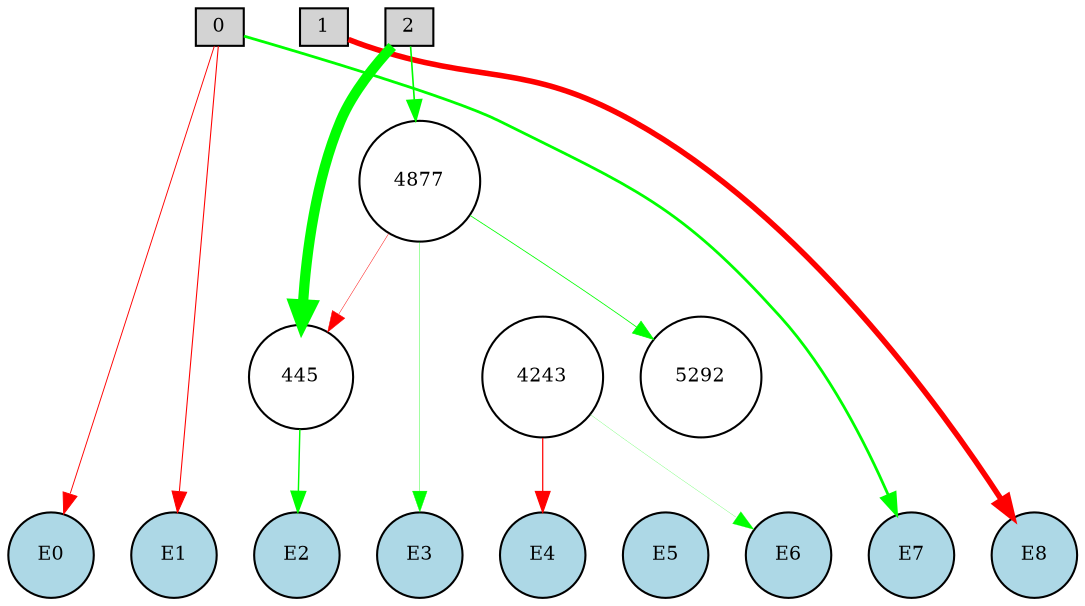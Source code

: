 digraph {
	node [fontsize=9 height=0.2 shape=circle width=0.2]
	subgraph inputs {
		node [shape=box style=filled]
		rank=source
		0 [fillcolor=lightgray]
		1 [fillcolor=lightgray]
		0 -> 1 [style=invis]
		2 [fillcolor=lightgray]
		1 -> 2 [style=invis]
	}
	subgraph outputs {
		node [style=filled]
		rank=sink
		E0 [fillcolor=lightblue fontsize=9 height=0.2 shape=circle width=0.2]
		E1 [fillcolor=lightblue fontsize=9 height=0.2 shape=circle width=0.2]
		E0 -> E1 [style=invis]
		E2 [fillcolor=lightblue fontsize=9 height=0.2 shape=circle width=0.2]
		E1 -> E2 [style=invis]
		E3 [fillcolor=lightblue fontsize=9 height=0.2 shape=circle width=0.2]
		E2 -> E3 [style=invis]
		E4 [fillcolor=lightblue fontsize=9 height=0.2 shape=circle width=0.2]
		E3 -> E4 [style=invis]
		E5 [fillcolor=lightblue fontsize=9 height=0.2 shape=circle width=0.2]
		E4 -> E5 [style=invis]
		E6 [fillcolor=lightblue fontsize=9 height=0.2 shape=circle width=0.2]
		E5 -> E6 [style=invis]
		E7 [fillcolor=lightblue fontsize=9 height=0.2 shape=circle width=0.2]
		E6 -> E7 [style=invis]
		E8 [fillcolor=lightblue fontsize=9 height=0.2 shape=circle width=0.2]
		E7 -> E8 [style=invis]
	}
	4877 [fillcolor=white style=filled]
	4243 [fillcolor=white style=filled]
	445 [fillcolor=white style=filled]
	1 -> E8 [color=red penwidth=2.6646348829044952 style=solid]
	2 -> 445 [color=green penwidth=4.923243486500393 style=solid]
	445 -> E2 [color=green penwidth=0.6938659434650212 style=solid]
	4243 -> E4 [color=red penwidth=0.5876888680170259 style=solid]
	0 -> E7 [color=green penwidth=1.3319141813841675 style=solid]
	0 -> E1 [color=red penwidth=0.5122135863816502 style=solid]
	2 -> 4877 [color=green penwidth=0.7880444024470485 style=solid]
	4877 -> 445 [color=red penwidth=0.2222780898778029 style=solid]
	4243 -> E6 [color=green penwidth=0.10372446926639552 style=solid]
	4877 -> E3 [color=green penwidth=0.1773838119311916 style=solid]
	0 -> E0 [color=red penwidth=0.44992512525754846 style=solid]
	4877 -> 5292 [color=green penwidth=0.38560153487835636 style=solid]
}
